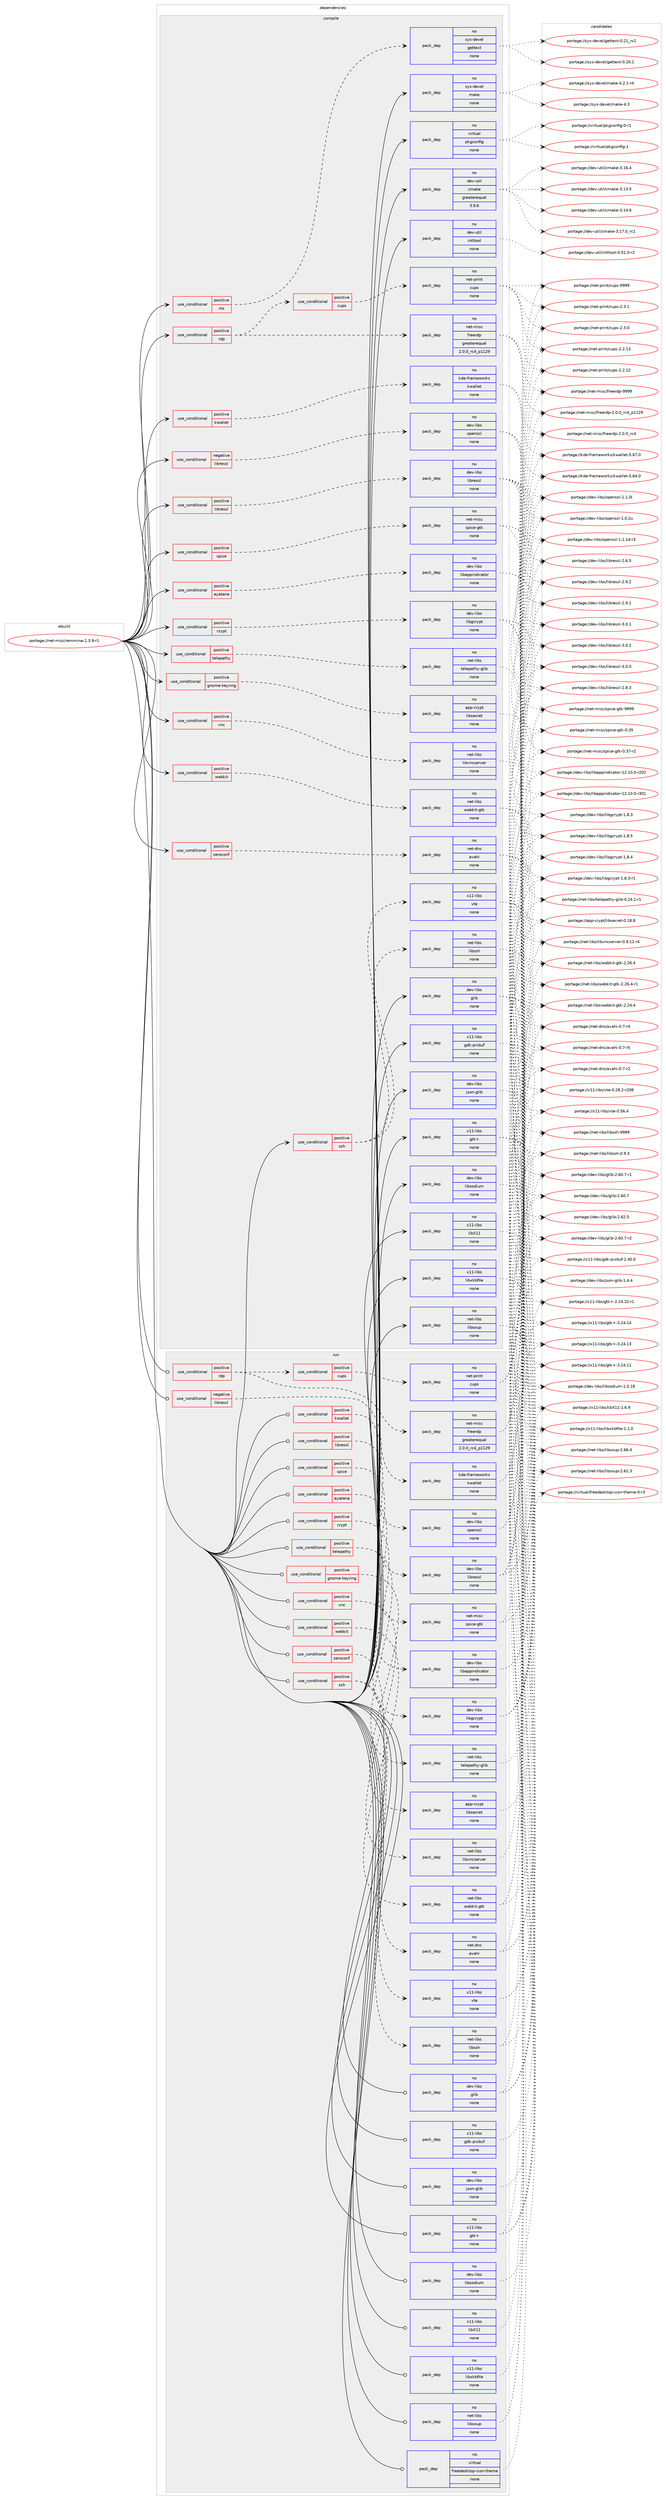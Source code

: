 digraph prolog {

# *************
# Graph options
# *************

newrank=true;
concentrate=true;
compound=true;
graph [rankdir=LR,fontname=Helvetica,fontsize=10,ranksep=1.5];#, ranksep=2.5, nodesep=0.2];
edge  [arrowhead=vee];
node  [fontname=Helvetica,fontsize=10];

# **********
# The ebuild
# **********

subgraph cluster_leftcol {
color=gray;
rank=same;
label=<<i>ebuild</i>>;
id [label="portage://net-misc/remmina-1.3.9-r1", color=red, width=4, href="../net-misc/remmina-1.3.9-r1.svg"];
}

# ****************
# The dependencies
# ****************

subgraph cluster_midcol {
color=gray;
label=<<i>dependencies</i>>;
subgraph cluster_compile {
fillcolor="#eeeeee";
style=filled;
label=<<i>compile</i>>;
subgraph cond14366 {
dependency71698 [label=<<TABLE BORDER="0" CELLBORDER="1" CELLSPACING="0" CELLPADDING="4"><TR><TD ROWSPAN="3" CELLPADDING="10">use_conditional</TD></TR><TR><TD>negative</TD></TR><TR><TD>libressl</TD></TR></TABLE>>, shape=none, color=red];
subgraph pack55918 {
dependency71699 [label=<<TABLE BORDER="0" CELLBORDER="1" CELLSPACING="0" CELLPADDING="4" WIDTH="220"><TR><TD ROWSPAN="6" CELLPADDING="30">pack_dep</TD></TR><TR><TD WIDTH="110">no</TD></TR><TR><TD>dev-libs</TD></TR><TR><TD>openssl</TD></TR><TR><TD>none</TD></TR><TR><TD></TD></TR></TABLE>>, shape=none, color=blue];
}
dependency71698:e -> dependency71699:w [weight=20,style="dashed",arrowhead="vee"];
}
id:e -> dependency71698:w [weight=20,style="solid",arrowhead="vee"];
subgraph cond14367 {
dependency71700 [label=<<TABLE BORDER="0" CELLBORDER="1" CELLSPACING="0" CELLPADDING="4"><TR><TD ROWSPAN="3" CELLPADDING="10">use_conditional</TD></TR><TR><TD>positive</TD></TR><TR><TD>ayatana</TD></TR></TABLE>>, shape=none, color=red];
subgraph pack55919 {
dependency71701 [label=<<TABLE BORDER="0" CELLBORDER="1" CELLSPACING="0" CELLPADDING="4" WIDTH="220"><TR><TD ROWSPAN="6" CELLPADDING="30">pack_dep</TD></TR><TR><TD WIDTH="110">no</TD></TR><TR><TD>dev-libs</TD></TR><TR><TD>libappindicator</TD></TR><TR><TD>none</TD></TR><TR><TD></TD></TR></TABLE>>, shape=none, color=blue];
}
dependency71700:e -> dependency71701:w [weight=20,style="dashed",arrowhead="vee"];
}
id:e -> dependency71700:w [weight=20,style="solid",arrowhead="vee"];
subgraph cond14368 {
dependency71702 [label=<<TABLE BORDER="0" CELLBORDER="1" CELLSPACING="0" CELLPADDING="4"><TR><TD ROWSPAN="3" CELLPADDING="10">use_conditional</TD></TR><TR><TD>positive</TD></TR><TR><TD>crypt</TD></TR></TABLE>>, shape=none, color=red];
subgraph pack55920 {
dependency71703 [label=<<TABLE BORDER="0" CELLBORDER="1" CELLSPACING="0" CELLPADDING="4" WIDTH="220"><TR><TD ROWSPAN="6" CELLPADDING="30">pack_dep</TD></TR><TR><TD WIDTH="110">no</TD></TR><TR><TD>dev-libs</TD></TR><TR><TD>libgcrypt</TD></TR><TR><TD>none</TD></TR><TR><TD></TD></TR></TABLE>>, shape=none, color=blue];
}
dependency71702:e -> dependency71703:w [weight=20,style="dashed",arrowhead="vee"];
}
id:e -> dependency71702:w [weight=20,style="solid",arrowhead="vee"];
subgraph cond14369 {
dependency71704 [label=<<TABLE BORDER="0" CELLBORDER="1" CELLSPACING="0" CELLPADDING="4"><TR><TD ROWSPAN="3" CELLPADDING="10">use_conditional</TD></TR><TR><TD>positive</TD></TR><TR><TD>gnome-keyring</TD></TR></TABLE>>, shape=none, color=red];
subgraph pack55921 {
dependency71705 [label=<<TABLE BORDER="0" CELLBORDER="1" CELLSPACING="0" CELLPADDING="4" WIDTH="220"><TR><TD ROWSPAN="6" CELLPADDING="30">pack_dep</TD></TR><TR><TD WIDTH="110">no</TD></TR><TR><TD>app-crypt</TD></TR><TR><TD>libsecret</TD></TR><TR><TD>none</TD></TR><TR><TD></TD></TR></TABLE>>, shape=none, color=blue];
}
dependency71704:e -> dependency71705:w [weight=20,style="dashed",arrowhead="vee"];
}
id:e -> dependency71704:w [weight=20,style="solid",arrowhead="vee"];
subgraph cond14370 {
dependency71706 [label=<<TABLE BORDER="0" CELLBORDER="1" CELLSPACING="0" CELLPADDING="4"><TR><TD ROWSPAN="3" CELLPADDING="10">use_conditional</TD></TR><TR><TD>positive</TD></TR><TR><TD>kwallet</TD></TR></TABLE>>, shape=none, color=red];
subgraph pack55922 {
dependency71707 [label=<<TABLE BORDER="0" CELLBORDER="1" CELLSPACING="0" CELLPADDING="4" WIDTH="220"><TR><TD ROWSPAN="6" CELLPADDING="30">pack_dep</TD></TR><TR><TD WIDTH="110">no</TD></TR><TR><TD>kde-frameworks</TD></TR><TR><TD>kwallet</TD></TR><TR><TD>none</TD></TR><TR><TD></TD></TR></TABLE>>, shape=none, color=blue];
}
dependency71706:e -> dependency71707:w [weight=20,style="dashed",arrowhead="vee"];
}
id:e -> dependency71706:w [weight=20,style="solid",arrowhead="vee"];
subgraph cond14371 {
dependency71708 [label=<<TABLE BORDER="0" CELLBORDER="1" CELLSPACING="0" CELLPADDING="4"><TR><TD ROWSPAN="3" CELLPADDING="10">use_conditional</TD></TR><TR><TD>positive</TD></TR><TR><TD>libressl</TD></TR></TABLE>>, shape=none, color=red];
subgraph pack55923 {
dependency71709 [label=<<TABLE BORDER="0" CELLBORDER="1" CELLSPACING="0" CELLPADDING="4" WIDTH="220"><TR><TD ROWSPAN="6" CELLPADDING="30">pack_dep</TD></TR><TR><TD WIDTH="110">no</TD></TR><TR><TD>dev-libs</TD></TR><TR><TD>libressl</TD></TR><TR><TD>none</TD></TR><TR><TD></TD></TR></TABLE>>, shape=none, color=blue];
}
dependency71708:e -> dependency71709:w [weight=20,style="dashed",arrowhead="vee"];
}
id:e -> dependency71708:w [weight=20,style="solid",arrowhead="vee"];
subgraph cond14372 {
dependency71710 [label=<<TABLE BORDER="0" CELLBORDER="1" CELLSPACING="0" CELLPADDING="4"><TR><TD ROWSPAN="3" CELLPADDING="10">use_conditional</TD></TR><TR><TD>positive</TD></TR><TR><TD>nls</TD></TR></TABLE>>, shape=none, color=red];
subgraph pack55924 {
dependency71711 [label=<<TABLE BORDER="0" CELLBORDER="1" CELLSPACING="0" CELLPADDING="4" WIDTH="220"><TR><TD ROWSPAN="6" CELLPADDING="30">pack_dep</TD></TR><TR><TD WIDTH="110">no</TD></TR><TR><TD>sys-devel</TD></TR><TR><TD>gettext</TD></TR><TR><TD>none</TD></TR><TR><TD></TD></TR></TABLE>>, shape=none, color=blue];
}
dependency71710:e -> dependency71711:w [weight=20,style="dashed",arrowhead="vee"];
}
id:e -> dependency71710:w [weight=20,style="solid",arrowhead="vee"];
subgraph cond14373 {
dependency71712 [label=<<TABLE BORDER="0" CELLBORDER="1" CELLSPACING="0" CELLPADDING="4"><TR><TD ROWSPAN="3" CELLPADDING="10">use_conditional</TD></TR><TR><TD>positive</TD></TR><TR><TD>rdp</TD></TR></TABLE>>, shape=none, color=red];
subgraph pack55925 {
dependency71713 [label=<<TABLE BORDER="0" CELLBORDER="1" CELLSPACING="0" CELLPADDING="4" WIDTH="220"><TR><TD ROWSPAN="6" CELLPADDING="30">pack_dep</TD></TR><TR><TD WIDTH="110">no</TD></TR><TR><TD>net-misc</TD></TR><TR><TD>freerdp</TD></TR><TR><TD>greaterequal</TD></TR><TR><TD>2.0.0_rc4_p1129</TD></TR></TABLE>>, shape=none, color=blue];
}
dependency71712:e -> dependency71713:w [weight=20,style="dashed",arrowhead="vee"];
subgraph cond14374 {
dependency71714 [label=<<TABLE BORDER="0" CELLBORDER="1" CELLSPACING="0" CELLPADDING="4"><TR><TD ROWSPAN="3" CELLPADDING="10">use_conditional</TD></TR><TR><TD>positive</TD></TR><TR><TD>cups</TD></TR></TABLE>>, shape=none, color=red];
subgraph pack55926 {
dependency71715 [label=<<TABLE BORDER="0" CELLBORDER="1" CELLSPACING="0" CELLPADDING="4" WIDTH="220"><TR><TD ROWSPAN="6" CELLPADDING="30">pack_dep</TD></TR><TR><TD WIDTH="110">no</TD></TR><TR><TD>net-print</TD></TR><TR><TD>cups</TD></TR><TR><TD>none</TD></TR><TR><TD></TD></TR></TABLE>>, shape=none, color=blue];
}
dependency71714:e -> dependency71715:w [weight=20,style="dashed",arrowhead="vee"];
}
dependency71712:e -> dependency71714:w [weight=20,style="dashed",arrowhead="vee"];
}
id:e -> dependency71712:w [weight=20,style="solid",arrowhead="vee"];
subgraph cond14375 {
dependency71716 [label=<<TABLE BORDER="0" CELLBORDER="1" CELLSPACING="0" CELLPADDING="4"><TR><TD ROWSPAN="3" CELLPADDING="10">use_conditional</TD></TR><TR><TD>positive</TD></TR><TR><TD>spice</TD></TR></TABLE>>, shape=none, color=red];
subgraph pack55927 {
dependency71717 [label=<<TABLE BORDER="0" CELLBORDER="1" CELLSPACING="0" CELLPADDING="4" WIDTH="220"><TR><TD ROWSPAN="6" CELLPADDING="30">pack_dep</TD></TR><TR><TD WIDTH="110">no</TD></TR><TR><TD>net-misc</TD></TR><TR><TD>spice-gtk</TD></TR><TR><TD>none</TD></TR><TR><TD></TD></TR></TABLE>>, shape=none, color=blue];
}
dependency71716:e -> dependency71717:w [weight=20,style="dashed",arrowhead="vee"];
}
id:e -> dependency71716:w [weight=20,style="solid",arrowhead="vee"];
subgraph cond14376 {
dependency71718 [label=<<TABLE BORDER="0" CELLBORDER="1" CELLSPACING="0" CELLPADDING="4"><TR><TD ROWSPAN="3" CELLPADDING="10">use_conditional</TD></TR><TR><TD>positive</TD></TR><TR><TD>ssh</TD></TR></TABLE>>, shape=none, color=red];
subgraph pack55928 {
dependency71719 [label=<<TABLE BORDER="0" CELLBORDER="1" CELLSPACING="0" CELLPADDING="4" WIDTH="220"><TR><TD ROWSPAN="6" CELLPADDING="30">pack_dep</TD></TR><TR><TD WIDTH="110">no</TD></TR><TR><TD>net-libs</TD></TR><TR><TD>libssh</TD></TR><TR><TD>none</TD></TR><TR><TD></TD></TR></TABLE>>, shape=none, color=blue];
}
dependency71718:e -> dependency71719:w [weight=20,style="dashed",arrowhead="vee"];
subgraph pack55929 {
dependency71720 [label=<<TABLE BORDER="0" CELLBORDER="1" CELLSPACING="0" CELLPADDING="4" WIDTH="220"><TR><TD ROWSPAN="6" CELLPADDING="30">pack_dep</TD></TR><TR><TD WIDTH="110">no</TD></TR><TR><TD>x11-libs</TD></TR><TR><TD>vte</TD></TR><TR><TD>none</TD></TR><TR><TD></TD></TR></TABLE>>, shape=none, color=blue];
}
dependency71718:e -> dependency71720:w [weight=20,style="dashed",arrowhead="vee"];
}
id:e -> dependency71718:w [weight=20,style="solid",arrowhead="vee"];
subgraph cond14377 {
dependency71721 [label=<<TABLE BORDER="0" CELLBORDER="1" CELLSPACING="0" CELLPADDING="4"><TR><TD ROWSPAN="3" CELLPADDING="10">use_conditional</TD></TR><TR><TD>positive</TD></TR><TR><TD>telepathy</TD></TR></TABLE>>, shape=none, color=red];
subgraph pack55930 {
dependency71722 [label=<<TABLE BORDER="0" CELLBORDER="1" CELLSPACING="0" CELLPADDING="4" WIDTH="220"><TR><TD ROWSPAN="6" CELLPADDING="30">pack_dep</TD></TR><TR><TD WIDTH="110">no</TD></TR><TR><TD>net-libs</TD></TR><TR><TD>telepathy-glib</TD></TR><TR><TD>none</TD></TR><TR><TD></TD></TR></TABLE>>, shape=none, color=blue];
}
dependency71721:e -> dependency71722:w [weight=20,style="dashed",arrowhead="vee"];
}
id:e -> dependency71721:w [weight=20,style="solid",arrowhead="vee"];
subgraph cond14378 {
dependency71723 [label=<<TABLE BORDER="0" CELLBORDER="1" CELLSPACING="0" CELLPADDING="4"><TR><TD ROWSPAN="3" CELLPADDING="10">use_conditional</TD></TR><TR><TD>positive</TD></TR><TR><TD>vnc</TD></TR></TABLE>>, shape=none, color=red];
subgraph pack55931 {
dependency71724 [label=<<TABLE BORDER="0" CELLBORDER="1" CELLSPACING="0" CELLPADDING="4" WIDTH="220"><TR><TD ROWSPAN="6" CELLPADDING="30">pack_dep</TD></TR><TR><TD WIDTH="110">no</TD></TR><TR><TD>net-libs</TD></TR><TR><TD>libvncserver</TD></TR><TR><TD>none</TD></TR><TR><TD></TD></TR></TABLE>>, shape=none, color=blue];
}
dependency71723:e -> dependency71724:w [weight=20,style="dashed",arrowhead="vee"];
}
id:e -> dependency71723:w [weight=20,style="solid",arrowhead="vee"];
subgraph cond14379 {
dependency71725 [label=<<TABLE BORDER="0" CELLBORDER="1" CELLSPACING="0" CELLPADDING="4"><TR><TD ROWSPAN="3" CELLPADDING="10">use_conditional</TD></TR><TR><TD>positive</TD></TR><TR><TD>webkit</TD></TR></TABLE>>, shape=none, color=red];
subgraph pack55932 {
dependency71726 [label=<<TABLE BORDER="0" CELLBORDER="1" CELLSPACING="0" CELLPADDING="4" WIDTH="220"><TR><TD ROWSPAN="6" CELLPADDING="30">pack_dep</TD></TR><TR><TD WIDTH="110">no</TD></TR><TR><TD>net-libs</TD></TR><TR><TD>webkit-gtk</TD></TR><TR><TD>none</TD></TR><TR><TD></TD></TR></TABLE>>, shape=none, color=blue];
}
dependency71725:e -> dependency71726:w [weight=20,style="dashed",arrowhead="vee"];
}
id:e -> dependency71725:w [weight=20,style="solid",arrowhead="vee"];
subgraph cond14380 {
dependency71727 [label=<<TABLE BORDER="0" CELLBORDER="1" CELLSPACING="0" CELLPADDING="4"><TR><TD ROWSPAN="3" CELLPADDING="10">use_conditional</TD></TR><TR><TD>positive</TD></TR><TR><TD>zeroconf</TD></TR></TABLE>>, shape=none, color=red];
subgraph pack55933 {
dependency71728 [label=<<TABLE BORDER="0" CELLBORDER="1" CELLSPACING="0" CELLPADDING="4" WIDTH="220"><TR><TD ROWSPAN="6" CELLPADDING="30">pack_dep</TD></TR><TR><TD WIDTH="110">no</TD></TR><TR><TD>net-dns</TD></TR><TR><TD>avahi</TD></TR><TR><TD>none</TD></TR><TR><TD></TD></TR></TABLE>>, shape=none, color=blue];
}
dependency71727:e -> dependency71728:w [weight=20,style="dashed",arrowhead="vee"];
}
id:e -> dependency71727:w [weight=20,style="solid",arrowhead="vee"];
subgraph pack55934 {
dependency71729 [label=<<TABLE BORDER="0" CELLBORDER="1" CELLSPACING="0" CELLPADDING="4" WIDTH="220"><TR><TD ROWSPAN="6" CELLPADDING="30">pack_dep</TD></TR><TR><TD WIDTH="110">no</TD></TR><TR><TD>dev-libs</TD></TR><TR><TD>glib</TD></TR><TR><TD>none</TD></TR><TR><TD></TD></TR></TABLE>>, shape=none, color=blue];
}
id:e -> dependency71729:w [weight=20,style="solid",arrowhead="vee"];
subgraph pack55935 {
dependency71730 [label=<<TABLE BORDER="0" CELLBORDER="1" CELLSPACING="0" CELLPADDING="4" WIDTH="220"><TR><TD ROWSPAN="6" CELLPADDING="30">pack_dep</TD></TR><TR><TD WIDTH="110">no</TD></TR><TR><TD>dev-libs</TD></TR><TR><TD>json-glib</TD></TR><TR><TD>none</TD></TR><TR><TD></TD></TR></TABLE>>, shape=none, color=blue];
}
id:e -> dependency71730:w [weight=20,style="solid",arrowhead="vee"];
subgraph pack55936 {
dependency71731 [label=<<TABLE BORDER="0" CELLBORDER="1" CELLSPACING="0" CELLPADDING="4" WIDTH="220"><TR><TD ROWSPAN="6" CELLPADDING="30">pack_dep</TD></TR><TR><TD WIDTH="110">no</TD></TR><TR><TD>dev-libs</TD></TR><TR><TD>libsodium</TD></TR><TR><TD>none</TD></TR><TR><TD></TD></TR></TABLE>>, shape=none, color=blue];
}
id:e -> dependency71731:w [weight=20,style="solid",arrowhead="vee"];
subgraph pack55937 {
dependency71732 [label=<<TABLE BORDER="0" CELLBORDER="1" CELLSPACING="0" CELLPADDING="4" WIDTH="220"><TR><TD ROWSPAN="6" CELLPADDING="30">pack_dep</TD></TR><TR><TD WIDTH="110">no</TD></TR><TR><TD>dev-util</TD></TR><TR><TD>cmake</TD></TR><TR><TD>greaterequal</TD></TR><TR><TD>3.9.6</TD></TR></TABLE>>, shape=none, color=blue];
}
id:e -> dependency71732:w [weight=20,style="solid",arrowhead="vee"];
subgraph pack55938 {
dependency71733 [label=<<TABLE BORDER="0" CELLBORDER="1" CELLSPACING="0" CELLPADDING="4" WIDTH="220"><TR><TD ROWSPAN="6" CELLPADDING="30">pack_dep</TD></TR><TR><TD WIDTH="110">no</TD></TR><TR><TD>dev-util</TD></TR><TR><TD>intltool</TD></TR><TR><TD>none</TD></TR><TR><TD></TD></TR></TABLE>>, shape=none, color=blue];
}
id:e -> dependency71733:w [weight=20,style="solid",arrowhead="vee"];
subgraph pack55939 {
dependency71734 [label=<<TABLE BORDER="0" CELLBORDER="1" CELLSPACING="0" CELLPADDING="4" WIDTH="220"><TR><TD ROWSPAN="6" CELLPADDING="30">pack_dep</TD></TR><TR><TD WIDTH="110">no</TD></TR><TR><TD>net-libs</TD></TR><TR><TD>libsoup</TD></TR><TR><TD>none</TD></TR><TR><TD></TD></TR></TABLE>>, shape=none, color=blue];
}
id:e -> dependency71734:w [weight=20,style="solid",arrowhead="vee"];
subgraph pack55940 {
dependency71735 [label=<<TABLE BORDER="0" CELLBORDER="1" CELLSPACING="0" CELLPADDING="4" WIDTH="220"><TR><TD ROWSPAN="6" CELLPADDING="30">pack_dep</TD></TR><TR><TD WIDTH="110">no</TD></TR><TR><TD>sys-devel</TD></TR><TR><TD>make</TD></TR><TR><TD>none</TD></TR><TR><TD></TD></TR></TABLE>>, shape=none, color=blue];
}
id:e -> dependency71735:w [weight=20,style="solid",arrowhead="vee"];
subgraph pack55941 {
dependency71736 [label=<<TABLE BORDER="0" CELLBORDER="1" CELLSPACING="0" CELLPADDING="4" WIDTH="220"><TR><TD ROWSPAN="6" CELLPADDING="30">pack_dep</TD></TR><TR><TD WIDTH="110">no</TD></TR><TR><TD>virtual</TD></TR><TR><TD>pkgconfig</TD></TR><TR><TD>none</TD></TR><TR><TD></TD></TR></TABLE>>, shape=none, color=blue];
}
id:e -> dependency71736:w [weight=20,style="solid",arrowhead="vee"];
subgraph pack55942 {
dependency71737 [label=<<TABLE BORDER="0" CELLBORDER="1" CELLSPACING="0" CELLPADDING="4" WIDTH="220"><TR><TD ROWSPAN="6" CELLPADDING="30">pack_dep</TD></TR><TR><TD WIDTH="110">no</TD></TR><TR><TD>x11-libs</TD></TR><TR><TD>gdk-pixbuf</TD></TR><TR><TD>none</TD></TR><TR><TD></TD></TR></TABLE>>, shape=none, color=blue];
}
id:e -> dependency71737:w [weight=20,style="solid",arrowhead="vee"];
subgraph pack55943 {
dependency71738 [label=<<TABLE BORDER="0" CELLBORDER="1" CELLSPACING="0" CELLPADDING="4" WIDTH="220"><TR><TD ROWSPAN="6" CELLPADDING="30">pack_dep</TD></TR><TR><TD WIDTH="110">no</TD></TR><TR><TD>x11-libs</TD></TR><TR><TD>gtk+</TD></TR><TR><TD>none</TD></TR><TR><TD></TD></TR></TABLE>>, shape=none, color=blue];
}
id:e -> dependency71738:w [weight=20,style="solid",arrowhead="vee"];
subgraph pack55944 {
dependency71739 [label=<<TABLE BORDER="0" CELLBORDER="1" CELLSPACING="0" CELLPADDING="4" WIDTH="220"><TR><TD ROWSPAN="6" CELLPADDING="30">pack_dep</TD></TR><TR><TD WIDTH="110">no</TD></TR><TR><TD>x11-libs</TD></TR><TR><TD>libX11</TD></TR><TR><TD>none</TD></TR><TR><TD></TD></TR></TABLE>>, shape=none, color=blue];
}
id:e -> dependency71739:w [weight=20,style="solid",arrowhead="vee"];
subgraph pack55945 {
dependency71740 [label=<<TABLE BORDER="0" CELLBORDER="1" CELLSPACING="0" CELLPADDING="4" WIDTH="220"><TR><TD ROWSPAN="6" CELLPADDING="30">pack_dep</TD></TR><TR><TD WIDTH="110">no</TD></TR><TR><TD>x11-libs</TD></TR><TR><TD>libxkbfile</TD></TR><TR><TD>none</TD></TR><TR><TD></TD></TR></TABLE>>, shape=none, color=blue];
}
id:e -> dependency71740:w [weight=20,style="solid",arrowhead="vee"];
}
subgraph cluster_compileandrun {
fillcolor="#eeeeee";
style=filled;
label=<<i>compile and run</i>>;
}
subgraph cluster_run {
fillcolor="#eeeeee";
style=filled;
label=<<i>run</i>>;
subgraph cond14381 {
dependency71741 [label=<<TABLE BORDER="0" CELLBORDER="1" CELLSPACING="0" CELLPADDING="4"><TR><TD ROWSPAN="3" CELLPADDING="10">use_conditional</TD></TR><TR><TD>negative</TD></TR><TR><TD>libressl</TD></TR></TABLE>>, shape=none, color=red];
subgraph pack55946 {
dependency71742 [label=<<TABLE BORDER="0" CELLBORDER="1" CELLSPACING="0" CELLPADDING="4" WIDTH="220"><TR><TD ROWSPAN="6" CELLPADDING="30">pack_dep</TD></TR><TR><TD WIDTH="110">no</TD></TR><TR><TD>dev-libs</TD></TR><TR><TD>openssl</TD></TR><TR><TD>none</TD></TR><TR><TD></TD></TR></TABLE>>, shape=none, color=blue];
}
dependency71741:e -> dependency71742:w [weight=20,style="dashed",arrowhead="vee"];
}
id:e -> dependency71741:w [weight=20,style="solid",arrowhead="odot"];
subgraph cond14382 {
dependency71743 [label=<<TABLE BORDER="0" CELLBORDER="1" CELLSPACING="0" CELLPADDING="4"><TR><TD ROWSPAN="3" CELLPADDING="10">use_conditional</TD></TR><TR><TD>positive</TD></TR><TR><TD>ayatana</TD></TR></TABLE>>, shape=none, color=red];
subgraph pack55947 {
dependency71744 [label=<<TABLE BORDER="0" CELLBORDER="1" CELLSPACING="0" CELLPADDING="4" WIDTH="220"><TR><TD ROWSPAN="6" CELLPADDING="30">pack_dep</TD></TR><TR><TD WIDTH="110">no</TD></TR><TR><TD>dev-libs</TD></TR><TR><TD>libappindicator</TD></TR><TR><TD>none</TD></TR><TR><TD></TD></TR></TABLE>>, shape=none, color=blue];
}
dependency71743:e -> dependency71744:w [weight=20,style="dashed",arrowhead="vee"];
}
id:e -> dependency71743:w [weight=20,style="solid",arrowhead="odot"];
subgraph cond14383 {
dependency71745 [label=<<TABLE BORDER="0" CELLBORDER="1" CELLSPACING="0" CELLPADDING="4"><TR><TD ROWSPAN="3" CELLPADDING="10">use_conditional</TD></TR><TR><TD>positive</TD></TR><TR><TD>crypt</TD></TR></TABLE>>, shape=none, color=red];
subgraph pack55948 {
dependency71746 [label=<<TABLE BORDER="0" CELLBORDER="1" CELLSPACING="0" CELLPADDING="4" WIDTH="220"><TR><TD ROWSPAN="6" CELLPADDING="30">pack_dep</TD></TR><TR><TD WIDTH="110">no</TD></TR><TR><TD>dev-libs</TD></TR><TR><TD>libgcrypt</TD></TR><TR><TD>none</TD></TR><TR><TD></TD></TR></TABLE>>, shape=none, color=blue];
}
dependency71745:e -> dependency71746:w [weight=20,style="dashed",arrowhead="vee"];
}
id:e -> dependency71745:w [weight=20,style="solid",arrowhead="odot"];
subgraph cond14384 {
dependency71747 [label=<<TABLE BORDER="0" CELLBORDER="1" CELLSPACING="0" CELLPADDING="4"><TR><TD ROWSPAN="3" CELLPADDING="10">use_conditional</TD></TR><TR><TD>positive</TD></TR><TR><TD>gnome-keyring</TD></TR></TABLE>>, shape=none, color=red];
subgraph pack55949 {
dependency71748 [label=<<TABLE BORDER="0" CELLBORDER="1" CELLSPACING="0" CELLPADDING="4" WIDTH="220"><TR><TD ROWSPAN="6" CELLPADDING="30">pack_dep</TD></TR><TR><TD WIDTH="110">no</TD></TR><TR><TD>app-crypt</TD></TR><TR><TD>libsecret</TD></TR><TR><TD>none</TD></TR><TR><TD></TD></TR></TABLE>>, shape=none, color=blue];
}
dependency71747:e -> dependency71748:w [weight=20,style="dashed",arrowhead="vee"];
}
id:e -> dependency71747:w [weight=20,style="solid",arrowhead="odot"];
subgraph cond14385 {
dependency71749 [label=<<TABLE BORDER="0" CELLBORDER="1" CELLSPACING="0" CELLPADDING="4"><TR><TD ROWSPAN="3" CELLPADDING="10">use_conditional</TD></TR><TR><TD>positive</TD></TR><TR><TD>kwallet</TD></TR></TABLE>>, shape=none, color=red];
subgraph pack55950 {
dependency71750 [label=<<TABLE BORDER="0" CELLBORDER="1" CELLSPACING="0" CELLPADDING="4" WIDTH="220"><TR><TD ROWSPAN="6" CELLPADDING="30">pack_dep</TD></TR><TR><TD WIDTH="110">no</TD></TR><TR><TD>kde-frameworks</TD></TR><TR><TD>kwallet</TD></TR><TR><TD>none</TD></TR><TR><TD></TD></TR></TABLE>>, shape=none, color=blue];
}
dependency71749:e -> dependency71750:w [weight=20,style="dashed",arrowhead="vee"];
}
id:e -> dependency71749:w [weight=20,style="solid",arrowhead="odot"];
subgraph cond14386 {
dependency71751 [label=<<TABLE BORDER="0" CELLBORDER="1" CELLSPACING="0" CELLPADDING="4"><TR><TD ROWSPAN="3" CELLPADDING="10">use_conditional</TD></TR><TR><TD>positive</TD></TR><TR><TD>libressl</TD></TR></TABLE>>, shape=none, color=red];
subgraph pack55951 {
dependency71752 [label=<<TABLE BORDER="0" CELLBORDER="1" CELLSPACING="0" CELLPADDING="4" WIDTH="220"><TR><TD ROWSPAN="6" CELLPADDING="30">pack_dep</TD></TR><TR><TD WIDTH="110">no</TD></TR><TR><TD>dev-libs</TD></TR><TR><TD>libressl</TD></TR><TR><TD>none</TD></TR><TR><TD></TD></TR></TABLE>>, shape=none, color=blue];
}
dependency71751:e -> dependency71752:w [weight=20,style="dashed",arrowhead="vee"];
}
id:e -> dependency71751:w [weight=20,style="solid",arrowhead="odot"];
subgraph cond14387 {
dependency71753 [label=<<TABLE BORDER="0" CELLBORDER="1" CELLSPACING="0" CELLPADDING="4"><TR><TD ROWSPAN="3" CELLPADDING="10">use_conditional</TD></TR><TR><TD>positive</TD></TR><TR><TD>rdp</TD></TR></TABLE>>, shape=none, color=red];
subgraph pack55952 {
dependency71754 [label=<<TABLE BORDER="0" CELLBORDER="1" CELLSPACING="0" CELLPADDING="4" WIDTH="220"><TR><TD ROWSPAN="6" CELLPADDING="30">pack_dep</TD></TR><TR><TD WIDTH="110">no</TD></TR><TR><TD>net-misc</TD></TR><TR><TD>freerdp</TD></TR><TR><TD>greaterequal</TD></TR><TR><TD>2.0.0_rc4_p1129</TD></TR></TABLE>>, shape=none, color=blue];
}
dependency71753:e -> dependency71754:w [weight=20,style="dashed",arrowhead="vee"];
subgraph cond14388 {
dependency71755 [label=<<TABLE BORDER="0" CELLBORDER="1" CELLSPACING="0" CELLPADDING="4"><TR><TD ROWSPAN="3" CELLPADDING="10">use_conditional</TD></TR><TR><TD>positive</TD></TR><TR><TD>cups</TD></TR></TABLE>>, shape=none, color=red];
subgraph pack55953 {
dependency71756 [label=<<TABLE BORDER="0" CELLBORDER="1" CELLSPACING="0" CELLPADDING="4" WIDTH="220"><TR><TD ROWSPAN="6" CELLPADDING="30">pack_dep</TD></TR><TR><TD WIDTH="110">no</TD></TR><TR><TD>net-print</TD></TR><TR><TD>cups</TD></TR><TR><TD>none</TD></TR><TR><TD></TD></TR></TABLE>>, shape=none, color=blue];
}
dependency71755:e -> dependency71756:w [weight=20,style="dashed",arrowhead="vee"];
}
dependency71753:e -> dependency71755:w [weight=20,style="dashed",arrowhead="vee"];
}
id:e -> dependency71753:w [weight=20,style="solid",arrowhead="odot"];
subgraph cond14389 {
dependency71757 [label=<<TABLE BORDER="0" CELLBORDER="1" CELLSPACING="0" CELLPADDING="4"><TR><TD ROWSPAN="3" CELLPADDING="10">use_conditional</TD></TR><TR><TD>positive</TD></TR><TR><TD>spice</TD></TR></TABLE>>, shape=none, color=red];
subgraph pack55954 {
dependency71758 [label=<<TABLE BORDER="0" CELLBORDER="1" CELLSPACING="0" CELLPADDING="4" WIDTH="220"><TR><TD ROWSPAN="6" CELLPADDING="30">pack_dep</TD></TR><TR><TD WIDTH="110">no</TD></TR><TR><TD>net-misc</TD></TR><TR><TD>spice-gtk</TD></TR><TR><TD>none</TD></TR><TR><TD></TD></TR></TABLE>>, shape=none, color=blue];
}
dependency71757:e -> dependency71758:w [weight=20,style="dashed",arrowhead="vee"];
}
id:e -> dependency71757:w [weight=20,style="solid",arrowhead="odot"];
subgraph cond14390 {
dependency71759 [label=<<TABLE BORDER="0" CELLBORDER="1" CELLSPACING="0" CELLPADDING="4"><TR><TD ROWSPAN="3" CELLPADDING="10">use_conditional</TD></TR><TR><TD>positive</TD></TR><TR><TD>ssh</TD></TR></TABLE>>, shape=none, color=red];
subgraph pack55955 {
dependency71760 [label=<<TABLE BORDER="0" CELLBORDER="1" CELLSPACING="0" CELLPADDING="4" WIDTH="220"><TR><TD ROWSPAN="6" CELLPADDING="30">pack_dep</TD></TR><TR><TD WIDTH="110">no</TD></TR><TR><TD>net-libs</TD></TR><TR><TD>libssh</TD></TR><TR><TD>none</TD></TR><TR><TD></TD></TR></TABLE>>, shape=none, color=blue];
}
dependency71759:e -> dependency71760:w [weight=20,style="dashed",arrowhead="vee"];
subgraph pack55956 {
dependency71761 [label=<<TABLE BORDER="0" CELLBORDER="1" CELLSPACING="0" CELLPADDING="4" WIDTH="220"><TR><TD ROWSPAN="6" CELLPADDING="30">pack_dep</TD></TR><TR><TD WIDTH="110">no</TD></TR><TR><TD>x11-libs</TD></TR><TR><TD>vte</TD></TR><TR><TD>none</TD></TR><TR><TD></TD></TR></TABLE>>, shape=none, color=blue];
}
dependency71759:e -> dependency71761:w [weight=20,style="dashed",arrowhead="vee"];
}
id:e -> dependency71759:w [weight=20,style="solid",arrowhead="odot"];
subgraph cond14391 {
dependency71762 [label=<<TABLE BORDER="0" CELLBORDER="1" CELLSPACING="0" CELLPADDING="4"><TR><TD ROWSPAN="3" CELLPADDING="10">use_conditional</TD></TR><TR><TD>positive</TD></TR><TR><TD>telepathy</TD></TR></TABLE>>, shape=none, color=red];
subgraph pack55957 {
dependency71763 [label=<<TABLE BORDER="0" CELLBORDER="1" CELLSPACING="0" CELLPADDING="4" WIDTH="220"><TR><TD ROWSPAN="6" CELLPADDING="30">pack_dep</TD></TR><TR><TD WIDTH="110">no</TD></TR><TR><TD>net-libs</TD></TR><TR><TD>telepathy-glib</TD></TR><TR><TD>none</TD></TR><TR><TD></TD></TR></TABLE>>, shape=none, color=blue];
}
dependency71762:e -> dependency71763:w [weight=20,style="dashed",arrowhead="vee"];
}
id:e -> dependency71762:w [weight=20,style="solid",arrowhead="odot"];
subgraph cond14392 {
dependency71764 [label=<<TABLE BORDER="0" CELLBORDER="1" CELLSPACING="0" CELLPADDING="4"><TR><TD ROWSPAN="3" CELLPADDING="10">use_conditional</TD></TR><TR><TD>positive</TD></TR><TR><TD>vnc</TD></TR></TABLE>>, shape=none, color=red];
subgraph pack55958 {
dependency71765 [label=<<TABLE BORDER="0" CELLBORDER="1" CELLSPACING="0" CELLPADDING="4" WIDTH="220"><TR><TD ROWSPAN="6" CELLPADDING="30">pack_dep</TD></TR><TR><TD WIDTH="110">no</TD></TR><TR><TD>net-libs</TD></TR><TR><TD>libvncserver</TD></TR><TR><TD>none</TD></TR><TR><TD></TD></TR></TABLE>>, shape=none, color=blue];
}
dependency71764:e -> dependency71765:w [weight=20,style="dashed",arrowhead="vee"];
}
id:e -> dependency71764:w [weight=20,style="solid",arrowhead="odot"];
subgraph cond14393 {
dependency71766 [label=<<TABLE BORDER="0" CELLBORDER="1" CELLSPACING="0" CELLPADDING="4"><TR><TD ROWSPAN="3" CELLPADDING="10">use_conditional</TD></TR><TR><TD>positive</TD></TR><TR><TD>webkit</TD></TR></TABLE>>, shape=none, color=red];
subgraph pack55959 {
dependency71767 [label=<<TABLE BORDER="0" CELLBORDER="1" CELLSPACING="0" CELLPADDING="4" WIDTH="220"><TR><TD ROWSPAN="6" CELLPADDING="30">pack_dep</TD></TR><TR><TD WIDTH="110">no</TD></TR><TR><TD>net-libs</TD></TR><TR><TD>webkit-gtk</TD></TR><TR><TD>none</TD></TR><TR><TD></TD></TR></TABLE>>, shape=none, color=blue];
}
dependency71766:e -> dependency71767:w [weight=20,style="dashed",arrowhead="vee"];
}
id:e -> dependency71766:w [weight=20,style="solid",arrowhead="odot"];
subgraph cond14394 {
dependency71768 [label=<<TABLE BORDER="0" CELLBORDER="1" CELLSPACING="0" CELLPADDING="4"><TR><TD ROWSPAN="3" CELLPADDING="10">use_conditional</TD></TR><TR><TD>positive</TD></TR><TR><TD>zeroconf</TD></TR></TABLE>>, shape=none, color=red];
subgraph pack55960 {
dependency71769 [label=<<TABLE BORDER="0" CELLBORDER="1" CELLSPACING="0" CELLPADDING="4" WIDTH="220"><TR><TD ROWSPAN="6" CELLPADDING="30">pack_dep</TD></TR><TR><TD WIDTH="110">no</TD></TR><TR><TD>net-dns</TD></TR><TR><TD>avahi</TD></TR><TR><TD>none</TD></TR><TR><TD></TD></TR></TABLE>>, shape=none, color=blue];
}
dependency71768:e -> dependency71769:w [weight=20,style="dashed",arrowhead="vee"];
}
id:e -> dependency71768:w [weight=20,style="solid",arrowhead="odot"];
subgraph pack55961 {
dependency71770 [label=<<TABLE BORDER="0" CELLBORDER="1" CELLSPACING="0" CELLPADDING="4" WIDTH="220"><TR><TD ROWSPAN="6" CELLPADDING="30">pack_dep</TD></TR><TR><TD WIDTH="110">no</TD></TR><TR><TD>dev-libs</TD></TR><TR><TD>glib</TD></TR><TR><TD>none</TD></TR><TR><TD></TD></TR></TABLE>>, shape=none, color=blue];
}
id:e -> dependency71770:w [weight=20,style="solid",arrowhead="odot"];
subgraph pack55962 {
dependency71771 [label=<<TABLE BORDER="0" CELLBORDER="1" CELLSPACING="0" CELLPADDING="4" WIDTH="220"><TR><TD ROWSPAN="6" CELLPADDING="30">pack_dep</TD></TR><TR><TD WIDTH="110">no</TD></TR><TR><TD>dev-libs</TD></TR><TR><TD>json-glib</TD></TR><TR><TD>none</TD></TR><TR><TD></TD></TR></TABLE>>, shape=none, color=blue];
}
id:e -> dependency71771:w [weight=20,style="solid",arrowhead="odot"];
subgraph pack55963 {
dependency71772 [label=<<TABLE BORDER="0" CELLBORDER="1" CELLSPACING="0" CELLPADDING="4" WIDTH="220"><TR><TD ROWSPAN="6" CELLPADDING="30">pack_dep</TD></TR><TR><TD WIDTH="110">no</TD></TR><TR><TD>dev-libs</TD></TR><TR><TD>libsodium</TD></TR><TR><TD>none</TD></TR><TR><TD></TD></TR></TABLE>>, shape=none, color=blue];
}
id:e -> dependency71772:w [weight=20,style="solid",arrowhead="odot"];
subgraph pack55964 {
dependency71773 [label=<<TABLE BORDER="0" CELLBORDER="1" CELLSPACING="0" CELLPADDING="4" WIDTH="220"><TR><TD ROWSPAN="6" CELLPADDING="30">pack_dep</TD></TR><TR><TD WIDTH="110">no</TD></TR><TR><TD>net-libs</TD></TR><TR><TD>libsoup</TD></TR><TR><TD>none</TD></TR><TR><TD></TD></TR></TABLE>>, shape=none, color=blue];
}
id:e -> dependency71773:w [weight=20,style="solid",arrowhead="odot"];
subgraph pack55965 {
dependency71774 [label=<<TABLE BORDER="0" CELLBORDER="1" CELLSPACING="0" CELLPADDING="4" WIDTH="220"><TR><TD ROWSPAN="6" CELLPADDING="30">pack_dep</TD></TR><TR><TD WIDTH="110">no</TD></TR><TR><TD>virtual</TD></TR><TR><TD>freedesktop-icon-theme</TD></TR><TR><TD>none</TD></TR><TR><TD></TD></TR></TABLE>>, shape=none, color=blue];
}
id:e -> dependency71774:w [weight=20,style="solid",arrowhead="odot"];
subgraph pack55966 {
dependency71775 [label=<<TABLE BORDER="0" CELLBORDER="1" CELLSPACING="0" CELLPADDING="4" WIDTH="220"><TR><TD ROWSPAN="6" CELLPADDING="30">pack_dep</TD></TR><TR><TD WIDTH="110">no</TD></TR><TR><TD>x11-libs</TD></TR><TR><TD>gdk-pixbuf</TD></TR><TR><TD>none</TD></TR><TR><TD></TD></TR></TABLE>>, shape=none, color=blue];
}
id:e -> dependency71775:w [weight=20,style="solid",arrowhead="odot"];
subgraph pack55967 {
dependency71776 [label=<<TABLE BORDER="0" CELLBORDER="1" CELLSPACING="0" CELLPADDING="4" WIDTH="220"><TR><TD ROWSPAN="6" CELLPADDING="30">pack_dep</TD></TR><TR><TD WIDTH="110">no</TD></TR><TR><TD>x11-libs</TD></TR><TR><TD>gtk+</TD></TR><TR><TD>none</TD></TR><TR><TD></TD></TR></TABLE>>, shape=none, color=blue];
}
id:e -> dependency71776:w [weight=20,style="solid",arrowhead="odot"];
subgraph pack55968 {
dependency71777 [label=<<TABLE BORDER="0" CELLBORDER="1" CELLSPACING="0" CELLPADDING="4" WIDTH="220"><TR><TD ROWSPAN="6" CELLPADDING="30">pack_dep</TD></TR><TR><TD WIDTH="110">no</TD></TR><TR><TD>x11-libs</TD></TR><TR><TD>libX11</TD></TR><TR><TD>none</TD></TR><TR><TD></TD></TR></TABLE>>, shape=none, color=blue];
}
id:e -> dependency71777:w [weight=20,style="solid",arrowhead="odot"];
subgraph pack55969 {
dependency71778 [label=<<TABLE BORDER="0" CELLBORDER="1" CELLSPACING="0" CELLPADDING="4" WIDTH="220"><TR><TD ROWSPAN="6" CELLPADDING="30">pack_dep</TD></TR><TR><TD WIDTH="110">no</TD></TR><TR><TD>x11-libs</TD></TR><TR><TD>libxkbfile</TD></TR><TR><TD>none</TD></TR><TR><TD></TD></TR></TABLE>>, shape=none, color=blue];
}
id:e -> dependency71778:w [weight=20,style="solid",arrowhead="odot"];
}
}

# **************
# The candidates
# **************

subgraph cluster_choices {
rank=same;
color=gray;
label=<<i>candidates</i>>;

subgraph choice55918 {
color=black;
nodesep=1;
choice1001011184510810598115471111121011101151151084549464946491004511451 [label="portage://dev-libs/openssl-1.1.1d-r3", color=red, width=4,href="../dev-libs/openssl-1.1.1d-r3.svg"];
choice100101118451081059811547111112101110115115108454946494648108 [label="portage://dev-libs/openssl-1.1.0l", color=red, width=4,href="../dev-libs/openssl-1.1.0l.svg"];
choice100101118451081059811547111112101110115115108454946484650117 [label="portage://dev-libs/openssl-1.0.2u", color=red, width=4,href="../dev-libs/openssl-1.0.2u.svg"];
dependency71699:e -> choice1001011184510810598115471111121011101151151084549464946491004511451:w [style=dotted,weight="100"];
dependency71699:e -> choice100101118451081059811547111112101110115115108454946494648108:w [style=dotted,weight="100"];
dependency71699:e -> choice100101118451081059811547111112101110115115108454946484650117:w [style=dotted,weight="100"];
}
subgraph choice55919 {
color=black;
nodesep=1;
choice10010111845108105981154710810598971121121051101001059997116111114454950464948464845114514849 [label="portage://dev-libs/libappindicator-12.10.0-r301", color=red, width=4,href="../dev-libs/libappindicator-12.10.0-r301.svg"];
choice10010111845108105981154710810598971121121051101001059997116111114454950464948464845114504850 [label="portage://dev-libs/libappindicator-12.10.0-r202", color=red, width=4,href="../dev-libs/libappindicator-12.10.0-r202.svg"];
dependency71701:e -> choice10010111845108105981154710810598971121121051101001059997116111114454950464948464845114514849:w [style=dotted,weight="100"];
dependency71701:e -> choice10010111845108105981154710810598971121121051101001059997116111114454950464948464845114504850:w [style=dotted,weight="100"];
}
subgraph choice55920 {
color=black;
nodesep=1;
choice1001011184510810598115471081059810399114121112116454946564653 [label="portage://dev-libs/libgcrypt-1.8.5", color=red, width=4,href="../dev-libs/libgcrypt-1.8.5.svg"];
choice1001011184510810598115471081059810399114121112116454946564652 [label="portage://dev-libs/libgcrypt-1.8.4", color=red, width=4,href="../dev-libs/libgcrypt-1.8.4.svg"];
choice10010111845108105981154710810598103991141211121164549465646514511449 [label="portage://dev-libs/libgcrypt-1.8.3-r1", color=red, width=4,href="../dev-libs/libgcrypt-1.8.3-r1.svg"];
choice1001011184510810598115471081059810399114121112116454946564651 [label="portage://dev-libs/libgcrypt-1.8.3", color=red, width=4,href="../dev-libs/libgcrypt-1.8.3.svg"];
dependency71703:e -> choice1001011184510810598115471081059810399114121112116454946564653:w [style=dotted,weight="100"];
dependency71703:e -> choice1001011184510810598115471081059810399114121112116454946564652:w [style=dotted,weight="100"];
dependency71703:e -> choice10010111845108105981154710810598103991141211121164549465646514511449:w [style=dotted,weight="100"];
dependency71703:e -> choice1001011184510810598115471081059810399114121112116454946564651:w [style=dotted,weight="100"];
}
subgraph choice55921 {
color=black;
nodesep=1;
choice97112112459911412111211647108105981151019911410111645484649564656 [label="portage://app-crypt/libsecret-0.18.8", color=red, width=4,href="../app-crypt/libsecret-0.18.8.svg"];
dependency71705:e -> choice97112112459911412111211647108105981151019911410111645484649564656:w [style=dotted,weight="100"];
}
subgraph choice55922 {
color=black;
nodesep=1;
choice1071001014510211497109101119111114107115471071199710810810111645534654554648 [label="portage://kde-frameworks/kwallet-5.67.0", color=red, width=4,href="../kde-frameworks/kwallet-5.67.0.svg"];
choice1071001014510211497109101119111114107115471071199710810810111645534654524648 [label="portage://kde-frameworks/kwallet-5.64.0", color=red, width=4,href="../kde-frameworks/kwallet-5.64.0.svg"];
dependency71707:e -> choice1071001014510211497109101119111114107115471071199710810810111645534654554648:w [style=dotted,weight="100"];
dependency71707:e -> choice1071001014510211497109101119111114107115471071199710810810111645534654524648:w [style=dotted,weight="100"];
}
subgraph choice55923 {
color=black;
nodesep=1;
choice10010111845108105981154710810598114101115115108455146484650 [label="portage://dev-libs/libressl-3.0.2", color=red, width=4,href="../dev-libs/libressl-3.0.2.svg"];
choice10010111845108105981154710810598114101115115108455146484649 [label="portage://dev-libs/libressl-3.0.1", color=red, width=4,href="../dev-libs/libressl-3.0.1.svg"];
choice10010111845108105981154710810598114101115115108455146484648 [label="portage://dev-libs/libressl-3.0.0", color=red, width=4,href="../dev-libs/libressl-3.0.0.svg"];
choice10010111845108105981154710810598114101115115108455046574650 [label="portage://dev-libs/libressl-2.9.2", color=red, width=4,href="../dev-libs/libressl-2.9.2.svg"];
choice10010111845108105981154710810598114101115115108455046574649 [label="portage://dev-libs/libressl-2.9.1", color=red, width=4,href="../dev-libs/libressl-2.9.1.svg"];
choice10010111845108105981154710810598114101115115108455046564651 [label="portage://dev-libs/libressl-2.8.3", color=red, width=4,href="../dev-libs/libressl-2.8.3.svg"];
choice10010111845108105981154710810598114101115115108455046544653 [label="portage://dev-libs/libressl-2.6.5", color=red, width=4,href="../dev-libs/libressl-2.6.5.svg"];
dependency71709:e -> choice10010111845108105981154710810598114101115115108455146484650:w [style=dotted,weight="100"];
dependency71709:e -> choice10010111845108105981154710810598114101115115108455146484649:w [style=dotted,weight="100"];
dependency71709:e -> choice10010111845108105981154710810598114101115115108455146484648:w [style=dotted,weight="100"];
dependency71709:e -> choice10010111845108105981154710810598114101115115108455046574650:w [style=dotted,weight="100"];
dependency71709:e -> choice10010111845108105981154710810598114101115115108455046574649:w [style=dotted,weight="100"];
dependency71709:e -> choice10010111845108105981154710810598114101115115108455046564651:w [style=dotted,weight="100"];
dependency71709:e -> choice10010111845108105981154710810598114101115115108455046544653:w [style=dotted,weight="100"];
}
subgraph choice55924 {
color=black;
nodesep=1;
choice11512111545100101118101108471031011161161011201164548465049951149949 [label="portage://sys-devel/gettext-0.21_rc1", color=red, width=4,href="../sys-devel/gettext-0.21_rc1.svg"];
choice115121115451001011181011084710310111611610112011645484650484649 [label="portage://sys-devel/gettext-0.20.1", color=red, width=4,href="../sys-devel/gettext-0.20.1.svg"];
dependency71711:e -> choice11512111545100101118101108471031011161161011201164548465049951149949:w [style=dotted,weight="100"];
dependency71711:e -> choice115121115451001011181011084710310111611610112011645484650484649:w [style=dotted,weight="100"];
}
subgraph choice55925 {
color=black;
nodesep=1;
choice1101011164510910511599471021141011011141001124557575757 [label="portage://net-misc/freerdp-9999", color=red, width=4,href="../net-misc/freerdp-9999.svg"];
choice1101011164510910511599471021141011011141001124550464846489511499529511249495057 [label="portage://net-misc/freerdp-2.0.0_rc4_p1129", color=red, width=4,href="../net-misc/freerdp-2.0.0_rc4_p1129.svg"];
choice110101116451091051159947102114101101114100112455046484648951149952 [label="portage://net-misc/freerdp-2.0.0_rc4", color=red, width=4,href="../net-misc/freerdp-2.0.0_rc4.svg"];
dependency71713:e -> choice1101011164510910511599471021141011011141001124557575757:w [style=dotted,weight="100"];
dependency71713:e -> choice1101011164510910511599471021141011011141001124550464846489511499529511249495057:w [style=dotted,weight="100"];
dependency71713:e -> choice110101116451091051159947102114101101114100112455046484648951149952:w [style=dotted,weight="100"];
}
subgraph choice55926 {
color=black;
nodesep=1;
choice1101011164511211410511011647991171121154557575757 [label="portage://net-print/cups-9999", color=red, width=4,href="../net-print/cups-9999.svg"];
choice110101116451121141051101164799117112115455046514649 [label="portage://net-print/cups-2.3.1", color=red, width=4,href="../net-print/cups-2.3.1.svg"];
choice110101116451121141051101164799117112115455046514648 [label="portage://net-print/cups-2.3.0", color=red, width=4,href="../net-print/cups-2.3.0.svg"];
choice11010111645112114105110116479911711211545504650464951 [label="portage://net-print/cups-2.2.13", color=red, width=4,href="../net-print/cups-2.2.13.svg"];
choice11010111645112114105110116479911711211545504650464950 [label="portage://net-print/cups-2.2.12", color=red, width=4,href="../net-print/cups-2.2.12.svg"];
dependency71715:e -> choice1101011164511211410511011647991171121154557575757:w [style=dotted,weight="100"];
dependency71715:e -> choice110101116451121141051101164799117112115455046514649:w [style=dotted,weight="100"];
dependency71715:e -> choice110101116451121141051101164799117112115455046514648:w [style=dotted,weight="100"];
dependency71715:e -> choice11010111645112114105110116479911711211545504650464951:w [style=dotted,weight="100"];
dependency71715:e -> choice11010111645112114105110116479911711211545504650464950:w [style=dotted,weight="100"];
}
subgraph choice55927 {
color=black;
nodesep=1;
choice11010111645109105115994711511210599101451031161074557575757 [label="portage://net-misc/spice-gtk-9999", color=red, width=4,href="../net-misc/spice-gtk-9999.svg"];
choice110101116451091051159947115112105991014510311610745484651554511450 [label="portage://net-misc/spice-gtk-0.37-r2", color=red, width=4,href="../net-misc/spice-gtk-0.37-r2.svg"];
choice11010111645109105115994711511210599101451031161074548465153 [label="portage://net-misc/spice-gtk-0.35", color=red, width=4,href="../net-misc/spice-gtk-0.35.svg"];
dependency71717:e -> choice11010111645109105115994711511210599101451031161074557575757:w [style=dotted,weight="100"];
dependency71717:e -> choice110101116451091051159947115112105991014510311610745484651554511450:w [style=dotted,weight="100"];
dependency71717:e -> choice11010111645109105115994711511210599101451031161074548465153:w [style=dotted,weight="100"];
}
subgraph choice55928 {
color=black;
nodesep=1;
choice110101116451081059811547108105981151151044557575757 [label="portage://net-libs/libssh-9999", color=red, width=4,href="../net-libs/libssh-9999.svg"];
choice11010111645108105981154710810598115115104454846574651 [label="portage://net-libs/libssh-0.9.3", color=red, width=4,href="../net-libs/libssh-0.9.3.svg"];
dependency71719:e -> choice110101116451081059811547108105981151151044557575757:w [style=dotted,weight="100"];
dependency71719:e -> choice11010111645108105981154710810598115115104454846574651:w [style=dotted,weight="100"];
}
subgraph choice55929 {
color=black;
nodesep=1;
choice120494945108105981154711811610145484653544652 [label="portage://x11-libs/vte-0.56.4", color=red, width=4,href="../x11-libs/vte-0.56.4.svg"];
choice12049494510810598115471181161014548465056465045114504856 [label="portage://x11-libs/vte-0.28.2-r208", color=red, width=4,href="../x11-libs/vte-0.28.2-r208.svg"];
dependency71720:e -> choice120494945108105981154711811610145484653544652:w [style=dotted,weight="100"];
dependency71720:e -> choice12049494510810598115471181161014548465056465045114504856:w [style=dotted,weight="100"];
}
subgraph choice55930 {
color=black;
nodesep=1;
choice110101116451081059811547116101108101112971161041214510310810598454846505246494511449 [label="portage://net-libs/telepathy-glib-0.24.1-r1", color=red, width=4,href="../net-libs/telepathy-glib-0.24.1-r1.svg"];
dependency71722:e -> choice110101116451081059811547116101108101112971161041214510310810598454846505246494511449:w [style=dotted,weight="100"];
}
subgraph choice55931 {
color=black;
nodesep=1;
choice1101011164510810598115471081059811811099115101114118101114454846574649504511452 [label="portage://net-libs/libvncserver-0.9.12-r4", color=red, width=4,href="../net-libs/libvncserver-0.9.12-r4.svg"];
dependency71724:e -> choice1101011164510810598115471081059811811099115101114118101114454846574649504511452:w [style=dotted,weight="100"];
}
subgraph choice55932 {
color=black;
nodesep=1;
choice1101011164510810598115471191019810710511645103116107455046505446524511449 [label="portage://net-libs/webkit-gtk-2.26.4-r1", color=red, width=4,href="../net-libs/webkit-gtk-2.26.4-r1.svg"];
choice110101116451081059811547119101981071051164510311610745504650544652 [label="portage://net-libs/webkit-gtk-2.26.4", color=red, width=4,href="../net-libs/webkit-gtk-2.26.4.svg"];
choice110101116451081059811547119101981071051164510311610745504650524652 [label="portage://net-libs/webkit-gtk-2.24.4", color=red, width=4,href="../net-libs/webkit-gtk-2.24.4.svg"];
dependency71726:e -> choice1101011164510810598115471191019810710511645103116107455046505446524511449:w [style=dotted,weight="100"];
dependency71726:e -> choice110101116451081059811547119101981071051164510311610745504650544652:w [style=dotted,weight="100"];
dependency71726:e -> choice110101116451081059811547119101981071051164510311610745504650524652:w [style=dotted,weight="100"];
}
subgraph choice55933 {
color=black;
nodesep=1;
choice11010111645100110115479711897104105454846554511453 [label="portage://net-dns/avahi-0.7-r5", color=red, width=4,href="../net-dns/avahi-0.7-r5.svg"];
choice11010111645100110115479711897104105454846554511452 [label="portage://net-dns/avahi-0.7-r4", color=red, width=4,href="../net-dns/avahi-0.7-r4.svg"];
choice11010111645100110115479711897104105454846554511450 [label="portage://net-dns/avahi-0.7-r2", color=red, width=4,href="../net-dns/avahi-0.7-r2.svg"];
dependency71728:e -> choice11010111645100110115479711897104105454846554511453:w [style=dotted,weight="100"];
dependency71728:e -> choice11010111645100110115479711897104105454846554511452:w [style=dotted,weight="100"];
dependency71728:e -> choice11010111645100110115479711897104105454846554511450:w [style=dotted,weight="100"];
}
subgraph choice55934 {
color=black;
nodesep=1;
choice1001011184510810598115471031081059845504654504653 [label="portage://dev-libs/glib-2.62.5", color=red, width=4,href="../dev-libs/glib-2.62.5.svg"];
choice10010111845108105981154710310810598455046544846554511450 [label="portage://dev-libs/glib-2.60.7-r2", color=red, width=4,href="../dev-libs/glib-2.60.7-r2.svg"];
choice10010111845108105981154710310810598455046544846554511449 [label="portage://dev-libs/glib-2.60.7-r1", color=red, width=4,href="../dev-libs/glib-2.60.7-r1.svg"];
choice1001011184510810598115471031081059845504654484655 [label="portage://dev-libs/glib-2.60.7", color=red, width=4,href="../dev-libs/glib-2.60.7.svg"];
dependency71729:e -> choice1001011184510810598115471031081059845504654504653:w [style=dotted,weight="100"];
dependency71729:e -> choice10010111845108105981154710310810598455046544846554511450:w [style=dotted,weight="100"];
dependency71729:e -> choice10010111845108105981154710310810598455046544846554511449:w [style=dotted,weight="100"];
dependency71729:e -> choice1001011184510810598115471031081059845504654484655:w [style=dotted,weight="100"];
}
subgraph choice55935 {
color=black;
nodesep=1;
choice1001011184510810598115471061151111104510310810598454946524652 [label="portage://dev-libs/json-glib-1.4.4", color=red, width=4,href="../dev-libs/json-glib-1.4.4.svg"];
dependency71730:e -> choice1001011184510810598115471061151111104510310810598454946524652:w [style=dotted,weight="100"];
}
subgraph choice55936 {
color=black;
nodesep=1;
choice1001011184510810598115471081059811511110010511710945494648464956 [label="portage://dev-libs/libsodium-1.0.18", color=red, width=4,href="../dev-libs/libsodium-1.0.18.svg"];
dependency71731:e -> choice1001011184510810598115471081059811511110010511710945494648464956:w [style=dotted,weight="100"];
}
subgraph choice55937 {
color=black;
nodesep=1;
choice1001011184511711610510847991099710710145514649554648951149949 [label="portage://dev-util/cmake-3.17.0_rc1", color=red, width=4,href="../dev-util/cmake-3.17.0_rc1.svg"];
choice1001011184511711610510847991099710710145514649544652 [label="portage://dev-util/cmake-3.16.4", color=red, width=4,href="../dev-util/cmake-3.16.4.svg"];
choice1001011184511711610510847991099710710145514649524654 [label="portage://dev-util/cmake-3.14.6", color=red, width=4,href="../dev-util/cmake-3.14.6.svg"];
choice1001011184511711610510847991099710710145514649514653 [label="portage://dev-util/cmake-3.13.5", color=red, width=4,href="../dev-util/cmake-3.13.5.svg"];
dependency71732:e -> choice1001011184511711610510847991099710710145514649554648951149949:w [style=dotted,weight="100"];
dependency71732:e -> choice1001011184511711610510847991099710710145514649544652:w [style=dotted,weight="100"];
dependency71732:e -> choice1001011184511711610510847991099710710145514649524654:w [style=dotted,weight="100"];
dependency71732:e -> choice1001011184511711610510847991099710710145514649514653:w [style=dotted,weight="100"];
}
subgraph choice55938 {
color=black;
nodesep=1;
choice1001011184511711610510847105110116108116111111108454846534946484511450 [label="portage://dev-util/intltool-0.51.0-r2", color=red, width=4,href="../dev-util/intltool-0.51.0-r2.svg"];
dependency71733:e -> choice1001011184511711610510847105110116108116111111108454846534946484511450:w [style=dotted,weight="100"];
}
subgraph choice55939 {
color=black;
nodesep=1;
choice1101011164510810598115471081059811511111711245504654544652 [label="portage://net-libs/libsoup-2.66.4", color=red, width=4,href="../net-libs/libsoup-2.66.4.svg"];
choice1101011164510810598115471081059811511111711245504654504651 [label="portage://net-libs/libsoup-2.62.3", color=red, width=4,href="../net-libs/libsoup-2.62.3.svg"];
dependency71734:e -> choice1101011164510810598115471081059811511111711245504654544652:w [style=dotted,weight="100"];
dependency71734:e -> choice1101011164510810598115471081059811511111711245504654504651:w [style=dotted,weight="100"];
}
subgraph choice55940 {
color=black;
nodesep=1;
choice11512111545100101118101108471099710710145524651 [label="portage://sys-devel/make-4.3", color=red, width=4,href="../sys-devel/make-4.3.svg"];
choice1151211154510010111810110847109971071014552465046494511452 [label="portage://sys-devel/make-4.2.1-r4", color=red, width=4,href="../sys-devel/make-4.2.1-r4.svg"];
dependency71735:e -> choice11512111545100101118101108471099710710145524651:w [style=dotted,weight="100"];
dependency71735:e -> choice1151211154510010111810110847109971071014552465046494511452:w [style=dotted,weight="100"];
}
subgraph choice55941 {
color=black;
nodesep=1;
choice1181051141161179710847112107103991111101021051034549 [label="portage://virtual/pkgconfig-1", color=red, width=4,href="../virtual/pkgconfig-1.svg"];
choice11810511411611797108471121071039911111010210510345484511449 [label="portage://virtual/pkgconfig-0-r1", color=red, width=4,href="../virtual/pkgconfig-0-r1.svg"];
dependency71736:e -> choice1181051141161179710847112107103991111101021051034549:w [style=dotted,weight="100"];
dependency71736:e -> choice11810511411611797108471121071039911111010210510345484511449:w [style=dotted,weight="100"];
}
subgraph choice55942 {
color=black;
nodesep=1;
choice1204949451081059811547103100107451121051209811710245504652484648 [label="portage://x11-libs/gdk-pixbuf-2.40.0", color=red, width=4,href="../x11-libs/gdk-pixbuf-2.40.0.svg"];
dependency71737:e -> choice1204949451081059811547103100107451121051209811710245504652484648:w [style=dotted,weight="100"];
}
subgraph choice55943 {
color=black;
nodesep=1;
choice1204949451081059811547103116107434551465052464952 [label="portage://x11-libs/gtk+-3.24.14", color=red, width=4,href="../x11-libs/gtk+-3.24.14.svg"];
choice1204949451081059811547103116107434551465052464951 [label="portage://x11-libs/gtk+-3.24.13", color=red, width=4,href="../x11-libs/gtk+-3.24.13.svg"];
choice1204949451081059811547103116107434551465052464949 [label="portage://x11-libs/gtk+-3.24.11", color=red, width=4,href="../x11-libs/gtk+-3.24.11.svg"];
choice12049494510810598115471031161074345504650524651504511449 [label="portage://x11-libs/gtk+-2.24.32-r1", color=red, width=4,href="../x11-libs/gtk+-2.24.32-r1.svg"];
dependency71738:e -> choice1204949451081059811547103116107434551465052464952:w [style=dotted,weight="100"];
dependency71738:e -> choice1204949451081059811547103116107434551465052464951:w [style=dotted,weight="100"];
dependency71738:e -> choice1204949451081059811547103116107434551465052464949:w [style=dotted,weight="100"];
dependency71738:e -> choice12049494510810598115471031161074345504650524651504511449:w [style=dotted,weight="100"];
}
subgraph choice55944 {
color=black;
nodesep=1;
choice120494945108105981154710810598884949454946544657 [label="portage://x11-libs/libX11-1.6.9", color=red, width=4,href="../x11-libs/libX11-1.6.9.svg"];
dependency71739:e -> choice120494945108105981154710810598884949454946544657:w [style=dotted,weight="100"];
}
subgraph choice55945 {
color=black;
nodesep=1;
choice12049494510810598115471081059812010798102105108101454946494648 [label="portage://x11-libs/libxkbfile-1.1.0", color=red, width=4,href="../x11-libs/libxkbfile-1.1.0.svg"];
dependency71740:e -> choice12049494510810598115471081059812010798102105108101454946494648:w [style=dotted,weight="100"];
}
subgraph choice55946 {
color=black;
nodesep=1;
choice1001011184510810598115471111121011101151151084549464946491004511451 [label="portage://dev-libs/openssl-1.1.1d-r3", color=red, width=4,href="../dev-libs/openssl-1.1.1d-r3.svg"];
choice100101118451081059811547111112101110115115108454946494648108 [label="portage://dev-libs/openssl-1.1.0l", color=red, width=4,href="../dev-libs/openssl-1.1.0l.svg"];
choice100101118451081059811547111112101110115115108454946484650117 [label="portage://dev-libs/openssl-1.0.2u", color=red, width=4,href="../dev-libs/openssl-1.0.2u.svg"];
dependency71742:e -> choice1001011184510810598115471111121011101151151084549464946491004511451:w [style=dotted,weight="100"];
dependency71742:e -> choice100101118451081059811547111112101110115115108454946494648108:w [style=dotted,weight="100"];
dependency71742:e -> choice100101118451081059811547111112101110115115108454946484650117:w [style=dotted,weight="100"];
}
subgraph choice55947 {
color=black;
nodesep=1;
choice10010111845108105981154710810598971121121051101001059997116111114454950464948464845114514849 [label="portage://dev-libs/libappindicator-12.10.0-r301", color=red, width=4,href="../dev-libs/libappindicator-12.10.0-r301.svg"];
choice10010111845108105981154710810598971121121051101001059997116111114454950464948464845114504850 [label="portage://dev-libs/libappindicator-12.10.0-r202", color=red, width=4,href="../dev-libs/libappindicator-12.10.0-r202.svg"];
dependency71744:e -> choice10010111845108105981154710810598971121121051101001059997116111114454950464948464845114514849:w [style=dotted,weight="100"];
dependency71744:e -> choice10010111845108105981154710810598971121121051101001059997116111114454950464948464845114504850:w [style=dotted,weight="100"];
}
subgraph choice55948 {
color=black;
nodesep=1;
choice1001011184510810598115471081059810399114121112116454946564653 [label="portage://dev-libs/libgcrypt-1.8.5", color=red, width=4,href="../dev-libs/libgcrypt-1.8.5.svg"];
choice1001011184510810598115471081059810399114121112116454946564652 [label="portage://dev-libs/libgcrypt-1.8.4", color=red, width=4,href="../dev-libs/libgcrypt-1.8.4.svg"];
choice10010111845108105981154710810598103991141211121164549465646514511449 [label="portage://dev-libs/libgcrypt-1.8.3-r1", color=red, width=4,href="../dev-libs/libgcrypt-1.8.3-r1.svg"];
choice1001011184510810598115471081059810399114121112116454946564651 [label="portage://dev-libs/libgcrypt-1.8.3", color=red, width=4,href="../dev-libs/libgcrypt-1.8.3.svg"];
dependency71746:e -> choice1001011184510810598115471081059810399114121112116454946564653:w [style=dotted,weight="100"];
dependency71746:e -> choice1001011184510810598115471081059810399114121112116454946564652:w [style=dotted,weight="100"];
dependency71746:e -> choice10010111845108105981154710810598103991141211121164549465646514511449:w [style=dotted,weight="100"];
dependency71746:e -> choice1001011184510810598115471081059810399114121112116454946564651:w [style=dotted,weight="100"];
}
subgraph choice55949 {
color=black;
nodesep=1;
choice97112112459911412111211647108105981151019911410111645484649564656 [label="portage://app-crypt/libsecret-0.18.8", color=red, width=4,href="../app-crypt/libsecret-0.18.8.svg"];
dependency71748:e -> choice97112112459911412111211647108105981151019911410111645484649564656:w [style=dotted,weight="100"];
}
subgraph choice55950 {
color=black;
nodesep=1;
choice1071001014510211497109101119111114107115471071199710810810111645534654554648 [label="portage://kde-frameworks/kwallet-5.67.0", color=red, width=4,href="../kde-frameworks/kwallet-5.67.0.svg"];
choice1071001014510211497109101119111114107115471071199710810810111645534654524648 [label="portage://kde-frameworks/kwallet-5.64.0", color=red, width=4,href="../kde-frameworks/kwallet-5.64.0.svg"];
dependency71750:e -> choice1071001014510211497109101119111114107115471071199710810810111645534654554648:w [style=dotted,weight="100"];
dependency71750:e -> choice1071001014510211497109101119111114107115471071199710810810111645534654524648:w [style=dotted,weight="100"];
}
subgraph choice55951 {
color=black;
nodesep=1;
choice10010111845108105981154710810598114101115115108455146484650 [label="portage://dev-libs/libressl-3.0.2", color=red, width=4,href="../dev-libs/libressl-3.0.2.svg"];
choice10010111845108105981154710810598114101115115108455146484649 [label="portage://dev-libs/libressl-3.0.1", color=red, width=4,href="../dev-libs/libressl-3.0.1.svg"];
choice10010111845108105981154710810598114101115115108455146484648 [label="portage://dev-libs/libressl-3.0.0", color=red, width=4,href="../dev-libs/libressl-3.0.0.svg"];
choice10010111845108105981154710810598114101115115108455046574650 [label="portage://dev-libs/libressl-2.9.2", color=red, width=4,href="../dev-libs/libressl-2.9.2.svg"];
choice10010111845108105981154710810598114101115115108455046574649 [label="portage://dev-libs/libressl-2.9.1", color=red, width=4,href="../dev-libs/libressl-2.9.1.svg"];
choice10010111845108105981154710810598114101115115108455046564651 [label="portage://dev-libs/libressl-2.8.3", color=red, width=4,href="../dev-libs/libressl-2.8.3.svg"];
choice10010111845108105981154710810598114101115115108455046544653 [label="portage://dev-libs/libressl-2.6.5", color=red, width=4,href="../dev-libs/libressl-2.6.5.svg"];
dependency71752:e -> choice10010111845108105981154710810598114101115115108455146484650:w [style=dotted,weight="100"];
dependency71752:e -> choice10010111845108105981154710810598114101115115108455146484649:w [style=dotted,weight="100"];
dependency71752:e -> choice10010111845108105981154710810598114101115115108455146484648:w [style=dotted,weight="100"];
dependency71752:e -> choice10010111845108105981154710810598114101115115108455046574650:w [style=dotted,weight="100"];
dependency71752:e -> choice10010111845108105981154710810598114101115115108455046574649:w [style=dotted,weight="100"];
dependency71752:e -> choice10010111845108105981154710810598114101115115108455046564651:w [style=dotted,weight="100"];
dependency71752:e -> choice10010111845108105981154710810598114101115115108455046544653:w [style=dotted,weight="100"];
}
subgraph choice55952 {
color=black;
nodesep=1;
choice1101011164510910511599471021141011011141001124557575757 [label="portage://net-misc/freerdp-9999", color=red, width=4,href="../net-misc/freerdp-9999.svg"];
choice1101011164510910511599471021141011011141001124550464846489511499529511249495057 [label="portage://net-misc/freerdp-2.0.0_rc4_p1129", color=red, width=4,href="../net-misc/freerdp-2.0.0_rc4_p1129.svg"];
choice110101116451091051159947102114101101114100112455046484648951149952 [label="portage://net-misc/freerdp-2.0.0_rc4", color=red, width=4,href="../net-misc/freerdp-2.0.0_rc4.svg"];
dependency71754:e -> choice1101011164510910511599471021141011011141001124557575757:w [style=dotted,weight="100"];
dependency71754:e -> choice1101011164510910511599471021141011011141001124550464846489511499529511249495057:w [style=dotted,weight="100"];
dependency71754:e -> choice110101116451091051159947102114101101114100112455046484648951149952:w [style=dotted,weight="100"];
}
subgraph choice55953 {
color=black;
nodesep=1;
choice1101011164511211410511011647991171121154557575757 [label="portage://net-print/cups-9999", color=red, width=4,href="../net-print/cups-9999.svg"];
choice110101116451121141051101164799117112115455046514649 [label="portage://net-print/cups-2.3.1", color=red, width=4,href="../net-print/cups-2.3.1.svg"];
choice110101116451121141051101164799117112115455046514648 [label="portage://net-print/cups-2.3.0", color=red, width=4,href="../net-print/cups-2.3.0.svg"];
choice11010111645112114105110116479911711211545504650464951 [label="portage://net-print/cups-2.2.13", color=red, width=4,href="../net-print/cups-2.2.13.svg"];
choice11010111645112114105110116479911711211545504650464950 [label="portage://net-print/cups-2.2.12", color=red, width=4,href="../net-print/cups-2.2.12.svg"];
dependency71756:e -> choice1101011164511211410511011647991171121154557575757:w [style=dotted,weight="100"];
dependency71756:e -> choice110101116451121141051101164799117112115455046514649:w [style=dotted,weight="100"];
dependency71756:e -> choice110101116451121141051101164799117112115455046514648:w [style=dotted,weight="100"];
dependency71756:e -> choice11010111645112114105110116479911711211545504650464951:w [style=dotted,weight="100"];
dependency71756:e -> choice11010111645112114105110116479911711211545504650464950:w [style=dotted,weight="100"];
}
subgraph choice55954 {
color=black;
nodesep=1;
choice11010111645109105115994711511210599101451031161074557575757 [label="portage://net-misc/spice-gtk-9999", color=red, width=4,href="../net-misc/spice-gtk-9999.svg"];
choice110101116451091051159947115112105991014510311610745484651554511450 [label="portage://net-misc/spice-gtk-0.37-r2", color=red, width=4,href="../net-misc/spice-gtk-0.37-r2.svg"];
choice11010111645109105115994711511210599101451031161074548465153 [label="portage://net-misc/spice-gtk-0.35", color=red, width=4,href="../net-misc/spice-gtk-0.35.svg"];
dependency71758:e -> choice11010111645109105115994711511210599101451031161074557575757:w [style=dotted,weight="100"];
dependency71758:e -> choice110101116451091051159947115112105991014510311610745484651554511450:w [style=dotted,weight="100"];
dependency71758:e -> choice11010111645109105115994711511210599101451031161074548465153:w [style=dotted,weight="100"];
}
subgraph choice55955 {
color=black;
nodesep=1;
choice110101116451081059811547108105981151151044557575757 [label="portage://net-libs/libssh-9999", color=red, width=4,href="../net-libs/libssh-9999.svg"];
choice11010111645108105981154710810598115115104454846574651 [label="portage://net-libs/libssh-0.9.3", color=red, width=4,href="../net-libs/libssh-0.9.3.svg"];
dependency71760:e -> choice110101116451081059811547108105981151151044557575757:w [style=dotted,weight="100"];
dependency71760:e -> choice11010111645108105981154710810598115115104454846574651:w [style=dotted,weight="100"];
}
subgraph choice55956 {
color=black;
nodesep=1;
choice120494945108105981154711811610145484653544652 [label="portage://x11-libs/vte-0.56.4", color=red, width=4,href="../x11-libs/vte-0.56.4.svg"];
choice12049494510810598115471181161014548465056465045114504856 [label="portage://x11-libs/vte-0.28.2-r208", color=red, width=4,href="../x11-libs/vte-0.28.2-r208.svg"];
dependency71761:e -> choice120494945108105981154711811610145484653544652:w [style=dotted,weight="100"];
dependency71761:e -> choice12049494510810598115471181161014548465056465045114504856:w [style=dotted,weight="100"];
}
subgraph choice55957 {
color=black;
nodesep=1;
choice110101116451081059811547116101108101112971161041214510310810598454846505246494511449 [label="portage://net-libs/telepathy-glib-0.24.1-r1", color=red, width=4,href="../net-libs/telepathy-glib-0.24.1-r1.svg"];
dependency71763:e -> choice110101116451081059811547116101108101112971161041214510310810598454846505246494511449:w [style=dotted,weight="100"];
}
subgraph choice55958 {
color=black;
nodesep=1;
choice1101011164510810598115471081059811811099115101114118101114454846574649504511452 [label="portage://net-libs/libvncserver-0.9.12-r4", color=red, width=4,href="../net-libs/libvncserver-0.9.12-r4.svg"];
dependency71765:e -> choice1101011164510810598115471081059811811099115101114118101114454846574649504511452:w [style=dotted,weight="100"];
}
subgraph choice55959 {
color=black;
nodesep=1;
choice1101011164510810598115471191019810710511645103116107455046505446524511449 [label="portage://net-libs/webkit-gtk-2.26.4-r1", color=red, width=4,href="../net-libs/webkit-gtk-2.26.4-r1.svg"];
choice110101116451081059811547119101981071051164510311610745504650544652 [label="portage://net-libs/webkit-gtk-2.26.4", color=red, width=4,href="../net-libs/webkit-gtk-2.26.4.svg"];
choice110101116451081059811547119101981071051164510311610745504650524652 [label="portage://net-libs/webkit-gtk-2.24.4", color=red, width=4,href="../net-libs/webkit-gtk-2.24.4.svg"];
dependency71767:e -> choice1101011164510810598115471191019810710511645103116107455046505446524511449:w [style=dotted,weight="100"];
dependency71767:e -> choice110101116451081059811547119101981071051164510311610745504650544652:w [style=dotted,weight="100"];
dependency71767:e -> choice110101116451081059811547119101981071051164510311610745504650524652:w [style=dotted,weight="100"];
}
subgraph choice55960 {
color=black;
nodesep=1;
choice11010111645100110115479711897104105454846554511453 [label="portage://net-dns/avahi-0.7-r5", color=red, width=4,href="../net-dns/avahi-0.7-r5.svg"];
choice11010111645100110115479711897104105454846554511452 [label="portage://net-dns/avahi-0.7-r4", color=red, width=4,href="../net-dns/avahi-0.7-r4.svg"];
choice11010111645100110115479711897104105454846554511450 [label="portage://net-dns/avahi-0.7-r2", color=red, width=4,href="../net-dns/avahi-0.7-r2.svg"];
dependency71769:e -> choice11010111645100110115479711897104105454846554511453:w [style=dotted,weight="100"];
dependency71769:e -> choice11010111645100110115479711897104105454846554511452:w [style=dotted,weight="100"];
dependency71769:e -> choice11010111645100110115479711897104105454846554511450:w [style=dotted,weight="100"];
}
subgraph choice55961 {
color=black;
nodesep=1;
choice1001011184510810598115471031081059845504654504653 [label="portage://dev-libs/glib-2.62.5", color=red, width=4,href="../dev-libs/glib-2.62.5.svg"];
choice10010111845108105981154710310810598455046544846554511450 [label="portage://dev-libs/glib-2.60.7-r2", color=red, width=4,href="../dev-libs/glib-2.60.7-r2.svg"];
choice10010111845108105981154710310810598455046544846554511449 [label="portage://dev-libs/glib-2.60.7-r1", color=red, width=4,href="../dev-libs/glib-2.60.7-r1.svg"];
choice1001011184510810598115471031081059845504654484655 [label="portage://dev-libs/glib-2.60.7", color=red, width=4,href="../dev-libs/glib-2.60.7.svg"];
dependency71770:e -> choice1001011184510810598115471031081059845504654504653:w [style=dotted,weight="100"];
dependency71770:e -> choice10010111845108105981154710310810598455046544846554511450:w [style=dotted,weight="100"];
dependency71770:e -> choice10010111845108105981154710310810598455046544846554511449:w [style=dotted,weight="100"];
dependency71770:e -> choice1001011184510810598115471031081059845504654484655:w [style=dotted,weight="100"];
}
subgraph choice55962 {
color=black;
nodesep=1;
choice1001011184510810598115471061151111104510310810598454946524652 [label="portage://dev-libs/json-glib-1.4.4", color=red, width=4,href="../dev-libs/json-glib-1.4.4.svg"];
dependency71771:e -> choice1001011184510810598115471061151111104510310810598454946524652:w [style=dotted,weight="100"];
}
subgraph choice55963 {
color=black;
nodesep=1;
choice1001011184510810598115471081059811511110010511710945494648464956 [label="portage://dev-libs/libsodium-1.0.18", color=red, width=4,href="../dev-libs/libsodium-1.0.18.svg"];
dependency71772:e -> choice1001011184510810598115471081059811511110010511710945494648464956:w [style=dotted,weight="100"];
}
subgraph choice55964 {
color=black;
nodesep=1;
choice1101011164510810598115471081059811511111711245504654544652 [label="portage://net-libs/libsoup-2.66.4", color=red, width=4,href="../net-libs/libsoup-2.66.4.svg"];
choice1101011164510810598115471081059811511111711245504654504651 [label="portage://net-libs/libsoup-2.62.3", color=red, width=4,href="../net-libs/libsoup-2.62.3.svg"];
dependency71773:e -> choice1101011164510810598115471081059811511111711245504654544652:w [style=dotted,weight="100"];
dependency71773:e -> choice1101011164510810598115471081059811511111711245504654504651:w [style=dotted,weight="100"];
}
subgraph choice55965 {
color=black;
nodesep=1;
choice118105114116117971084710211410110110010111510711611111245105991111104511610410110910145484511451 [label="portage://virtual/freedesktop-icon-theme-0-r3", color=red, width=4,href="../virtual/freedesktop-icon-theme-0-r3.svg"];
dependency71774:e -> choice118105114116117971084710211410110110010111510711611111245105991111104511610410110910145484511451:w [style=dotted,weight="100"];
}
subgraph choice55966 {
color=black;
nodesep=1;
choice1204949451081059811547103100107451121051209811710245504652484648 [label="portage://x11-libs/gdk-pixbuf-2.40.0", color=red, width=4,href="../x11-libs/gdk-pixbuf-2.40.0.svg"];
dependency71775:e -> choice1204949451081059811547103100107451121051209811710245504652484648:w [style=dotted,weight="100"];
}
subgraph choice55967 {
color=black;
nodesep=1;
choice1204949451081059811547103116107434551465052464952 [label="portage://x11-libs/gtk+-3.24.14", color=red, width=4,href="../x11-libs/gtk+-3.24.14.svg"];
choice1204949451081059811547103116107434551465052464951 [label="portage://x11-libs/gtk+-3.24.13", color=red, width=4,href="../x11-libs/gtk+-3.24.13.svg"];
choice1204949451081059811547103116107434551465052464949 [label="portage://x11-libs/gtk+-3.24.11", color=red, width=4,href="../x11-libs/gtk+-3.24.11.svg"];
choice12049494510810598115471031161074345504650524651504511449 [label="portage://x11-libs/gtk+-2.24.32-r1", color=red, width=4,href="../x11-libs/gtk+-2.24.32-r1.svg"];
dependency71776:e -> choice1204949451081059811547103116107434551465052464952:w [style=dotted,weight="100"];
dependency71776:e -> choice1204949451081059811547103116107434551465052464951:w [style=dotted,weight="100"];
dependency71776:e -> choice1204949451081059811547103116107434551465052464949:w [style=dotted,weight="100"];
dependency71776:e -> choice12049494510810598115471031161074345504650524651504511449:w [style=dotted,weight="100"];
}
subgraph choice55968 {
color=black;
nodesep=1;
choice120494945108105981154710810598884949454946544657 [label="portage://x11-libs/libX11-1.6.9", color=red, width=4,href="../x11-libs/libX11-1.6.9.svg"];
dependency71777:e -> choice120494945108105981154710810598884949454946544657:w [style=dotted,weight="100"];
}
subgraph choice55969 {
color=black;
nodesep=1;
choice12049494510810598115471081059812010798102105108101454946494648 [label="portage://x11-libs/libxkbfile-1.1.0", color=red, width=4,href="../x11-libs/libxkbfile-1.1.0.svg"];
dependency71778:e -> choice12049494510810598115471081059812010798102105108101454946494648:w [style=dotted,weight="100"];
}
}

}
